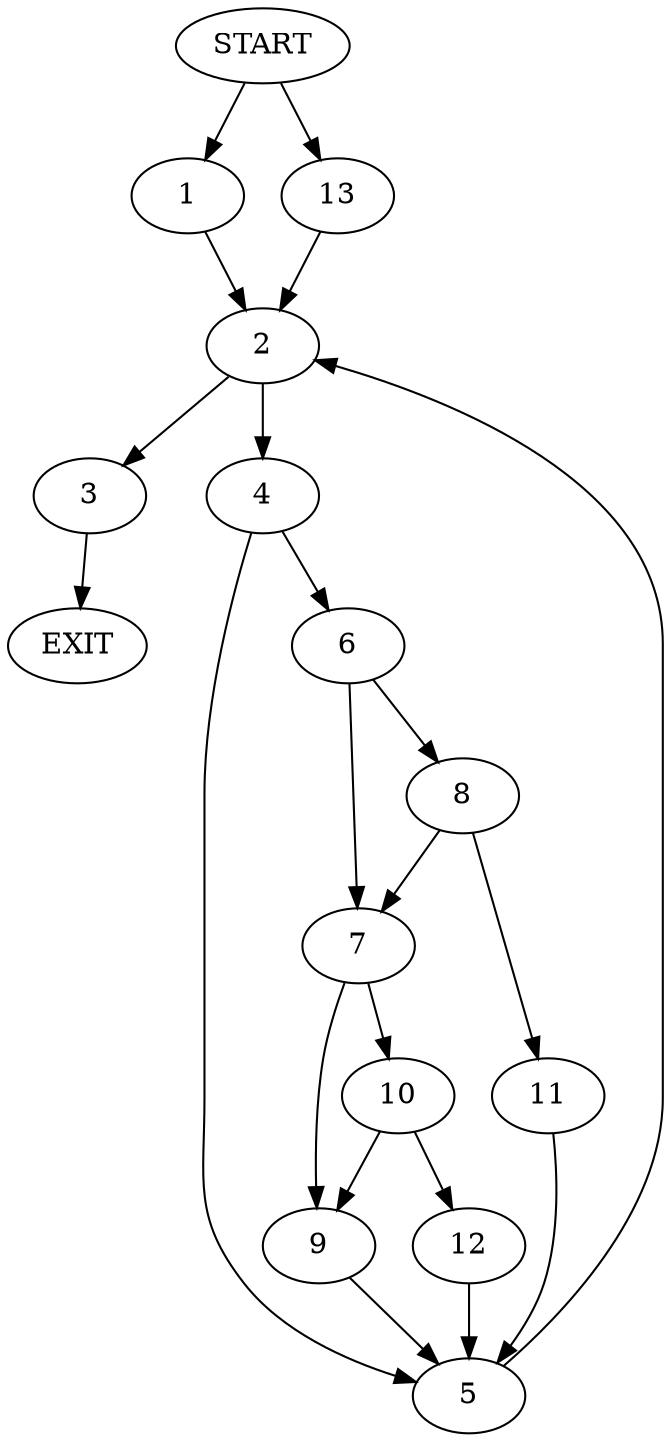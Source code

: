 digraph {
0 [label="START"]
14 [label="EXIT"]
0 -> 1
1 -> 2
2 -> 3
2 -> 4
3 -> 14
4 -> 5
4 -> 6
6 -> 7
6 -> 8
5 -> 2
7 -> 9
7 -> 10
8 -> 11
8 -> 7
11 -> 5
9 -> 5
10 -> 9
10 -> 12
12 -> 5
0 -> 13
13 -> 2
}
